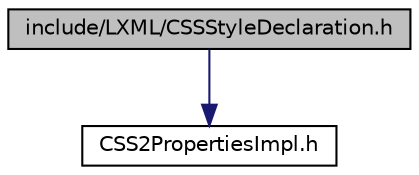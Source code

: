 digraph G
{
  edge [fontname="Helvetica",fontsize="10",labelfontname="Helvetica",labelfontsize="10"];
  node [fontname="Helvetica",fontsize="10",shape=record];
  Node1 [label="include/LXML/CSSStyleDeclaration.h",height=0.2,width=0.4,color="black", fillcolor="grey75", style="filled" fontcolor="black"];
  Node1 -> Node2 [color="midnightblue",fontsize="10",style="solid",fontname="Helvetica"];
  Node2 [label="CSS2PropertiesImpl.h",height=0.2,width=0.4,color="black", fillcolor="white", style="filled",URL="$_c_s_s2_properties_impl_8h.html"];
}
